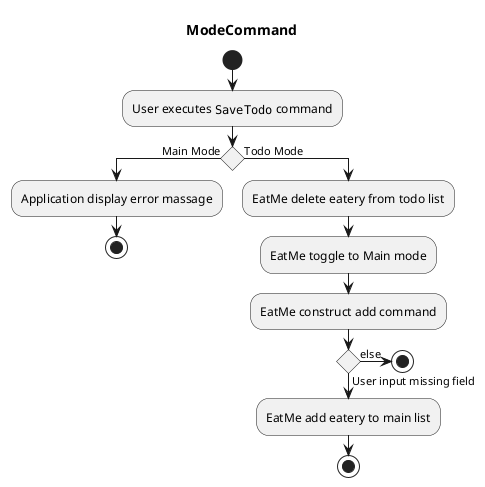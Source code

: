 @startuml
title ModeCommand

start

:User executes ""SaveTodo"" command;

if () then (Main Mode)
    :Application display error massage;

    stop

else (Todo Mode)
    :EatMe delete eatery from todo list;

    :EatMe toggle to Main mode;

    :EatMe construct add command;

    if () then (User input missing field)

    :EatMe add eatery to main list;

    stop

    else (else)

stop

@enduml
